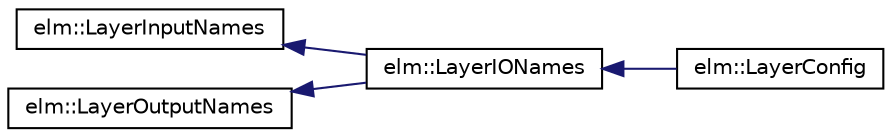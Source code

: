 digraph G
{
  edge [fontname="Helvetica",fontsize="10",labelfontname="Helvetica",labelfontsize="10"];
  node [fontname="Helvetica",fontsize="10",shape=record];
  rankdir="LR";
  Node1 [label="elm::LayerInputNames",height=0.2,width=0.4,color="black", fillcolor="white", style="filled",URL="$classelm_1_1LayerInputNames.html",tooltip="class for encapsulating layer input/stimulus key-name pairs"];
  Node1 -> Node2 [dir="back",color="midnightblue",fontsize="10",style="solid",fontname="Helvetica"];
  Node2 [label="elm::LayerIONames",height=0.2,width=0.4,color="black", fillcolor="white", style="filled",URL="$classelm_1_1LayerIONames.html",tooltip="class for merging input/stimuli and output/response layer names"];
  Node2 -> Node3 [dir="back",color="midnightblue",fontsize="10",style="solid",fontname="Helvetica"];
  Node3 [label="elm::LayerConfig",height=0.2,width=0.4,color="black", fillcolor="white", style="filled",URL="$classelm_1_1LayerConfig.html"];
  Node4 [label="elm::LayerOutputNames",height=0.2,width=0.4,color="black", fillcolor="white", style="filled",URL="$classelm_1_1LayerOutputNames.html",tooltip="class for encapsulating layer IO key-name pairs"];
  Node4 -> Node2 [dir="back",color="midnightblue",fontsize="10",style="solid",fontname="Helvetica"];
}
